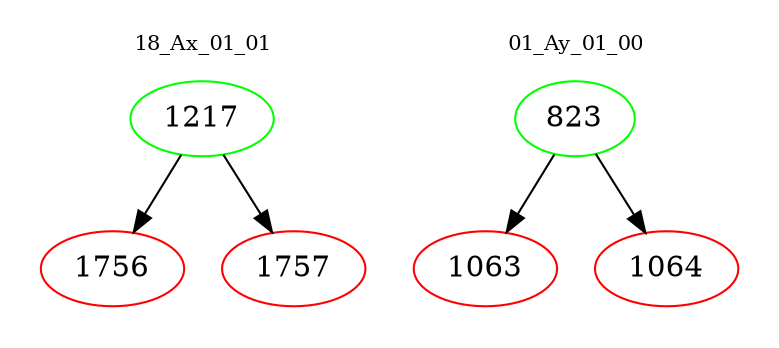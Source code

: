 digraph{
subgraph cluster_0 {
color = white
label = "18_Ax_01_01";
fontsize=10;
T0_1217 [label="1217", color="green"]
T0_1217 -> T0_1756 [color="black"]
T0_1756 [label="1756", color="red"]
T0_1217 -> T0_1757 [color="black"]
T0_1757 [label="1757", color="red"]
}
subgraph cluster_1 {
color = white
label = "01_Ay_01_00";
fontsize=10;
T1_823 [label="823", color="green"]
T1_823 -> T1_1063 [color="black"]
T1_1063 [label="1063", color="red"]
T1_823 -> T1_1064 [color="black"]
T1_1064 [label="1064", color="red"]
}
}

